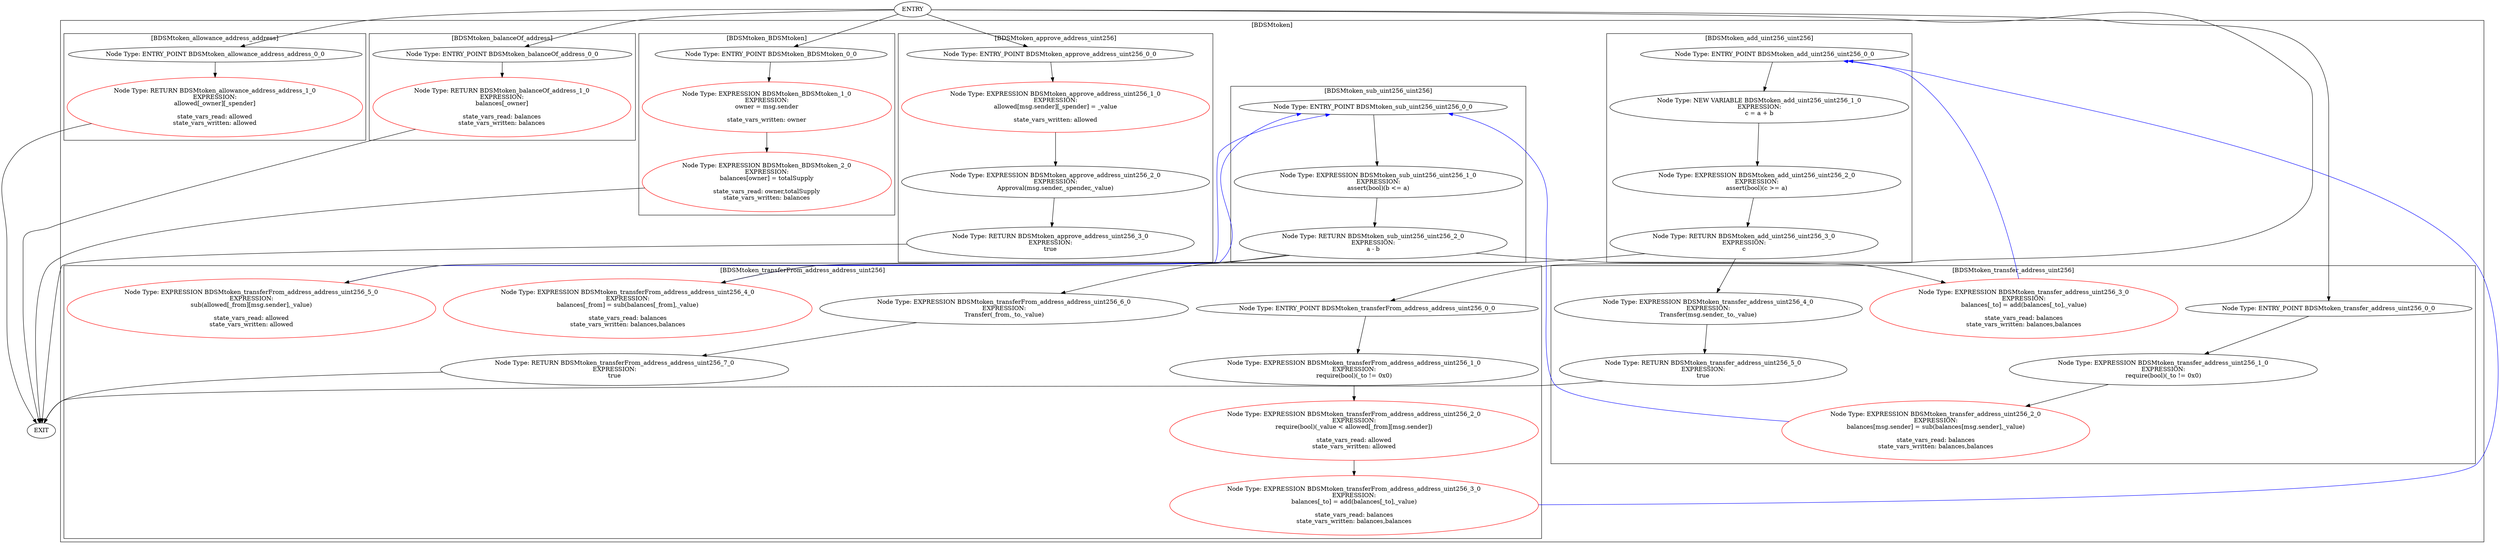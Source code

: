 strict digraph {
subgraph cluster_BDSMtoken  {
label = "[BDSMtoken]" 
subgraph cluster_BDSMtoken_transferFrom_address_address_uint256 {
label = "[BDSMtoken_transferFrom_address_address_uint256]" 
"BDSMtoken_transferFrom_address_address_uint256_6_0" [label="Node Type: EXPRESSION BDSMtoken_transferFrom_address_address_uint256_6_0
EXPRESSION:
Transfer(_from,_to,_value)
" color="black"];

"BDSMtoken_transferFrom_address_address_uint256_2_0" [label="Node Type: EXPRESSION BDSMtoken_transferFrom_address_address_uint256_2_0
EXPRESSION:
require(bool)(_value < allowed[_from][msg.sender])

state_vars_read: allowed
state_vars_written: allowed" color="red"];

"BDSMtoken_transferFrom_address_address_uint256_4_0" [label="Node Type: EXPRESSION BDSMtoken_transferFrom_address_address_uint256_4_0
EXPRESSION:
balances[_from] = sub(balances[_from],_value)

state_vars_read: balances
state_vars_written: balances,balances" color="red"];

"BDSMtoken_transferFrom_address_address_uint256_3_0" [label="Node Type: EXPRESSION BDSMtoken_transferFrom_address_address_uint256_3_0
EXPRESSION:
balances[_to] = add(balances[_to],_value)

state_vars_read: balances
state_vars_written: balances,balances" color="red"];

"BDSMtoken_transferFrom_address_address_uint256_1_0" [label="Node Type: EXPRESSION BDSMtoken_transferFrom_address_address_uint256_1_0
EXPRESSION:
require(bool)(_to != 0x0)
" color="black"];

"BDSMtoken_transferFrom_address_address_uint256_7_0" [label="Node Type: RETURN BDSMtoken_transferFrom_address_address_uint256_7_0
EXPRESSION:
true
" color="black"];

"BDSMtoken_transferFrom_address_address_uint256_0_0" [label="Node Type: ENTRY_POINT BDSMtoken_transferFrom_address_address_uint256_0_0
" color="black"];

"BDSMtoken_transferFrom_address_address_uint256_5_0" [label="Node Type: EXPRESSION BDSMtoken_transferFrom_address_address_uint256_5_0
EXPRESSION:
sub(allowed[_from][msg.sender],_value)

state_vars_read: allowed
state_vars_written: allowed" color="red"];

}
subgraph cluster_BDSMtoken_allowance_address_address {
label = "[BDSMtoken_allowance_address_address]" 
"BDSMtoken_allowance_address_address_0_0" [label="Node Type: ENTRY_POINT BDSMtoken_allowance_address_address_0_0
" color="black"];

"BDSMtoken_allowance_address_address_1_0" [label="Node Type: RETURN BDSMtoken_allowance_address_address_1_0
EXPRESSION:
allowed[_owner][_spender]

state_vars_read: allowed
state_vars_written: allowed" color="red"];

}
subgraph cluster_BDSMtoken_add_uint256_uint256 {
label = "[BDSMtoken_add_uint256_uint256]" 
"BDSMtoken_add_uint256_uint256_3_0" [label="Node Type: RETURN BDSMtoken_add_uint256_uint256_3_0
EXPRESSION:
c
" color="black"];

"BDSMtoken_add_uint256_uint256_0_0" [label="Node Type: ENTRY_POINT BDSMtoken_add_uint256_uint256_0_0
" color="black"];

"BDSMtoken_add_uint256_uint256_1_0" [label="Node Type: NEW VARIABLE BDSMtoken_add_uint256_uint256_1_0
EXPRESSION:
c = a + b
" color="black"];

"BDSMtoken_add_uint256_uint256_2_0" [label="Node Type: EXPRESSION BDSMtoken_add_uint256_uint256_2_0
EXPRESSION:
assert(bool)(c >= a)
" color="black"];

}
subgraph cluster_BDSMtoken_transfer_address_uint256 {
label = "[BDSMtoken_transfer_address_uint256]" 
"BDSMtoken_transfer_address_uint256_0_0" [label="Node Type: ENTRY_POINT BDSMtoken_transfer_address_uint256_0_0
" color="black"];

"BDSMtoken_transfer_address_uint256_5_0" [label="Node Type: RETURN BDSMtoken_transfer_address_uint256_5_0
EXPRESSION:
true
" color="black"];

"BDSMtoken_transfer_address_uint256_2_0" [label="Node Type: EXPRESSION BDSMtoken_transfer_address_uint256_2_0
EXPRESSION:
balances[msg.sender] = sub(balances[msg.sender],_value)

state_vars_read: balances
state_vars_written: balances,balances" color="red"];

"BDSMtoken_transfer_address_uint256_4_0" [label="Node Type: EXPRESSION BDSMtoken_transfer_address_uint256_4_0
EXPRESSION:
Transfer(msg.sender,_to,_value)
" color="black"];

"BDSMtoken_transfer_address_uint256_1_0" [label="Node Type: EXPRESSION BDSMtoken_transfer_address_uint256_1_0
EXPRESSION:
require(bool)(_to != 0x0)
" color="black"];

"BDSMtoken_transfer_address_uint256_3_0" [label="Node Type: EXPRESSION BDSMtoken_transfer_address_uint256_3_0
EXPRESSION:
balances[_to] = add(balances[_to],_value)

state_vars_read: balances
state_vars_written: balances,balances" color="red"];

}
subgraph cluster_BDSMtoken_balanceOf_address {
label = "[BDSMtoken_balanceOf_address]" 
"BDSMtoken_balanceOf_address_1_0" [label="Node Type: RETURN BDSMtoken_balanceOf_address_1_0
EXPRESSION:
balances[_owner]

state_vars_read: balances
state_vars_written: balances" color="red"];

"BDSMtoken_balanceOf_address_0_0" [label="Node Type: ENTRY_POINT BDSMtoken_balanceOf_address_0_0
" color="black"];

}
subgraph cluster_BDSMtoken_BDSMtoken {
label = "[BDSMtoken_BDSMtoken]" 
"BDSMtoken_BDSMtoken_2_0" [label="Node Type: EXPRESSION BDSMtoken_BDSMtoken_2_0
EXPRESSION:
balances[owner] = totalSupply

state_vars_read: owner,totalSupply
state_vars_written: balances" color="red"];

"BDSMtoken_BDSMtoken_0_0" [label="Node Type: ENTRY_POINT BDSMtoken_BDSMtoken_0_0
" color="black"];

"BDSMtoken_BDSMtoken_1_0" [label="Node Type: EXPRESSION BDSMtoken_BDSMtoken_1_0
EXPRESSION:
owner = msg.sender

state_vars_written: owner" color="red"];

}
subgraph cluster_BDSMtoken_approve_address_uint256 {
label = "[BDSMtoken_approve_address_uint256]" 
"BDSMtoken_approve_address_uint256_3_0" [label="Node Type: RETURN BDSMtoken_approve_address_uint256_3_0
EXPRESSION:
true
" color="black"];

"BDSMtoken_approve_address_uint256_0_0" [label="Node Type: ENTRY_POINT BDSMtoken_approve_address_uint256_0_0
" color="black"];

"BDSMtoken_approve_address_uint256_1_0" [label="Node Type: EXPRESSION BDSMtoken_approve_address_uint256_1_0
EXPRESSION:
allowed[msg.sender][_spender] = _value

state_vars_written: allowed" color="red"];

"BDSMtoken_approve_address_uint256_2_0" [label="Node Type: EXPRESSION BDSMtoken_approve_address_uint256_2_0
EXPRESSION:
Approval(msg.sender,_spender,_value)
" color="black"];

}
subgraph cluster_BDSMtoken_sub_uint256_uint256 {
label = "[BDSMtoken_sub_uint256_uint256]" 
"BDSMtoken_sub_uint256_uint256_2_0" [label="Node Type: RETURN BDSMtoken_sub_uint256_uint256_2_0
EXPRESSION:
a - b
" color="black"];

"BDSMtoken_sub_uint256_uint256_0_0" [label="Node Type: ENTRY_POINT BDSMtoken_sub_uint256_uint256_0_0
" color="black"];

"BDSMtoken_sub_uint256_uint256_1_0" [label="Node Type: EXPRESSION BDSMtoken_sub_uint256_uint256_1_0
EXPRESSION:
assert(bool)(b <= a)
" color="black"];

}
}
"BDSMtoken_transfer_address_uint256_5_0" -> "EXIT" [color="black"]
"BDSMtoken_approve_address_uint256_3_0" -> "EXIT" [color="black"]
"BDSMtoken_BDSMtoken_0_0" -> "BDSMtoken_BDSMtoken_1_0" [color="black"]
"BDSMtoken_BDSMtoken_1_0" -> "BDSMtoken_BDSMtoken_2_0" [color="black"]
"BDSMtoken_add_uint256_uint256_0_0" -> "BDSMtoken_add_uint256_uint256_1_0" [color="black"]
"BDSMtoken_add_uint256_uint256_1_0" -> "BDSMtoken_add_uint256_uint256_2_0" [color="black"]
"BDSMtoken_add_uint256_uint256_2_0" -> "BDSMtoken_add_uint256_uint256_3_0" [color="black"]
"BDSMtoken_transferFrom_address_address_uint256_0_0" -> "BDSMtoken_transferFrom_address_address_uint256_1_0" [color="black"]
"BDSMtoken_transferFrom_address_address_uint256_1_0" -> "BDSMtoken_transferFrom_address_address_uint256_2_0" [color="black"]
"BDSMtoken_transferFrom_address_address_uint256_2_0" -> "BDSMtoken_transferFrom_address_address_uint256_3_0" [color="black"]
"BDSMtoken_transferFrom_address_address_uint256_3_0" -> "BDSMtoken_add_uint256_uint256_0_0" [color="blue"]
"BDSMtoken_add_uint256_uint256_3_0" -> "BDSMtoken_transferFrom_address_address_uint256_4_0" [color="black"]
"BDSMtoken_transferFrom_address_address_uint256_4_0" -> "BDSMtoken_sub_uint256_uint256_0_0" [color="blue"]
"BDSMtoken_sub_uint256_uint256_2_0" -> "BDSMtoken_transferFrom_address_address_uint256_5_0" [color="black"]
"BDSMtoken_transferFrom_address_address_uint256_5_0" -> "BDSMtoken_sub_uint256_uint256_0_0" [color="blue"]
"BDSMtoken_allowance_address_address_1_0" -> "EXIT" [color="black"]
"BDSMtoken_sub_uint256_uint256_2_0" -> "BDSMtoken_transferFrom_address_address_uint256_6_0" [color="black"]
"BDSMtoken_BDSMtoken_2_0" -> "EXIT" [color="black"]
"BDSMtoken_transferFrom_address_address_uint256_6_0" -> "BDSMtoken_transferFrom_address_address_uint256_7_0" [color="black"]
"BDSMtoken_transfer_address_uint256_0_0" -> "BDSMtoken_transfer_address_uint256_1_0" [color="black"]
"BDSMtoken_transfer_address_uint256_1_0" -> "BDSMtoken_transfer_address_uint256_2_0" [color="black"]
"BDSMtoken_transfer_address_uint256_2_0" -> "BDSMtoken_sub_uint256_uint256_0_0" [color="blue"]
"BDSMtoken_sub_uint256_uint256_2_0" -> "BDSMtoken_transfer_address_uint256_3_0" [color="black"]
"BDSMtoken_transfer_address_uint256_3_0" -> "BDSMtoken_add_uint256_uint256_0_0" [color="blue"]
"BDSMtoken_add_uint256_uint256_3_0" -> "BDSMtoken_transfer_address_uint256_4_0" [color="black"]
"BDSMtoken_transfer_address_uint256_4_0" -> "BDSMtoken_transfer_address_uint256_5_0" [color="black"]
"BDSMtoken_balanceOf_address_0_0" -> "BDSMtoken_balanceOf_address_1_0" [color="black"]
"BDSMtoken_sub_uint256_uint256_0_0" -> "BDSMtoken_sub_uint256_uint256_1_0" [color="black"]
"BDSMtoken_sub_uint256_uint256_1_0" -> "BDSMtoken_sub_uint256_uint256_2_0" [color="black"]
"ENTRY" -> "BDSMtoken_transfer_address_uint256_0_0" [color="black"]
"BDSMtoken_approve_address_uint256_0_0" -> "BDSMtoken_approve_address_uint256_1_0" [color="black"]
"ENTRY" -> "BDSMtoken_balanceOf_address_0_0" [color="black"]
"BDSMtoken_approve_address_uint256_1_0" -> "BDSMtoken_approve_address_uint256_2_0" [color="black"]
"ENTRY" -> "BDSMtoken_allowance_address_address_0_0" [color="black"]
"BDSMtoken_approve_address_uint256_2_0" -> "BDSMtoken_approve_address_uint256_3_0" [color="black"]
"ENTRY" -> "BDSMtoken_BDSMtoken_0_0" [color="black"]
"BDSMtoken_allowance_address_address_0_0" -> "BDSMtoken_allowance_address_address_1_0" [color="black"]
"BDSMtoken_balanceOf_address_1_0" -> "EXIT" [color="black"]
"BDSMtoken_transferFrom_address_address_uint256_7_0" -> "EXIT" [color="black"]
"ENTRY" -> "BDSMtoken_transferFrom_address_address_uint256_0_0" [color="black"]
"ENTRY" -> "BDSMtoken_approve_address_uint256_0_0" [color="black"]
}